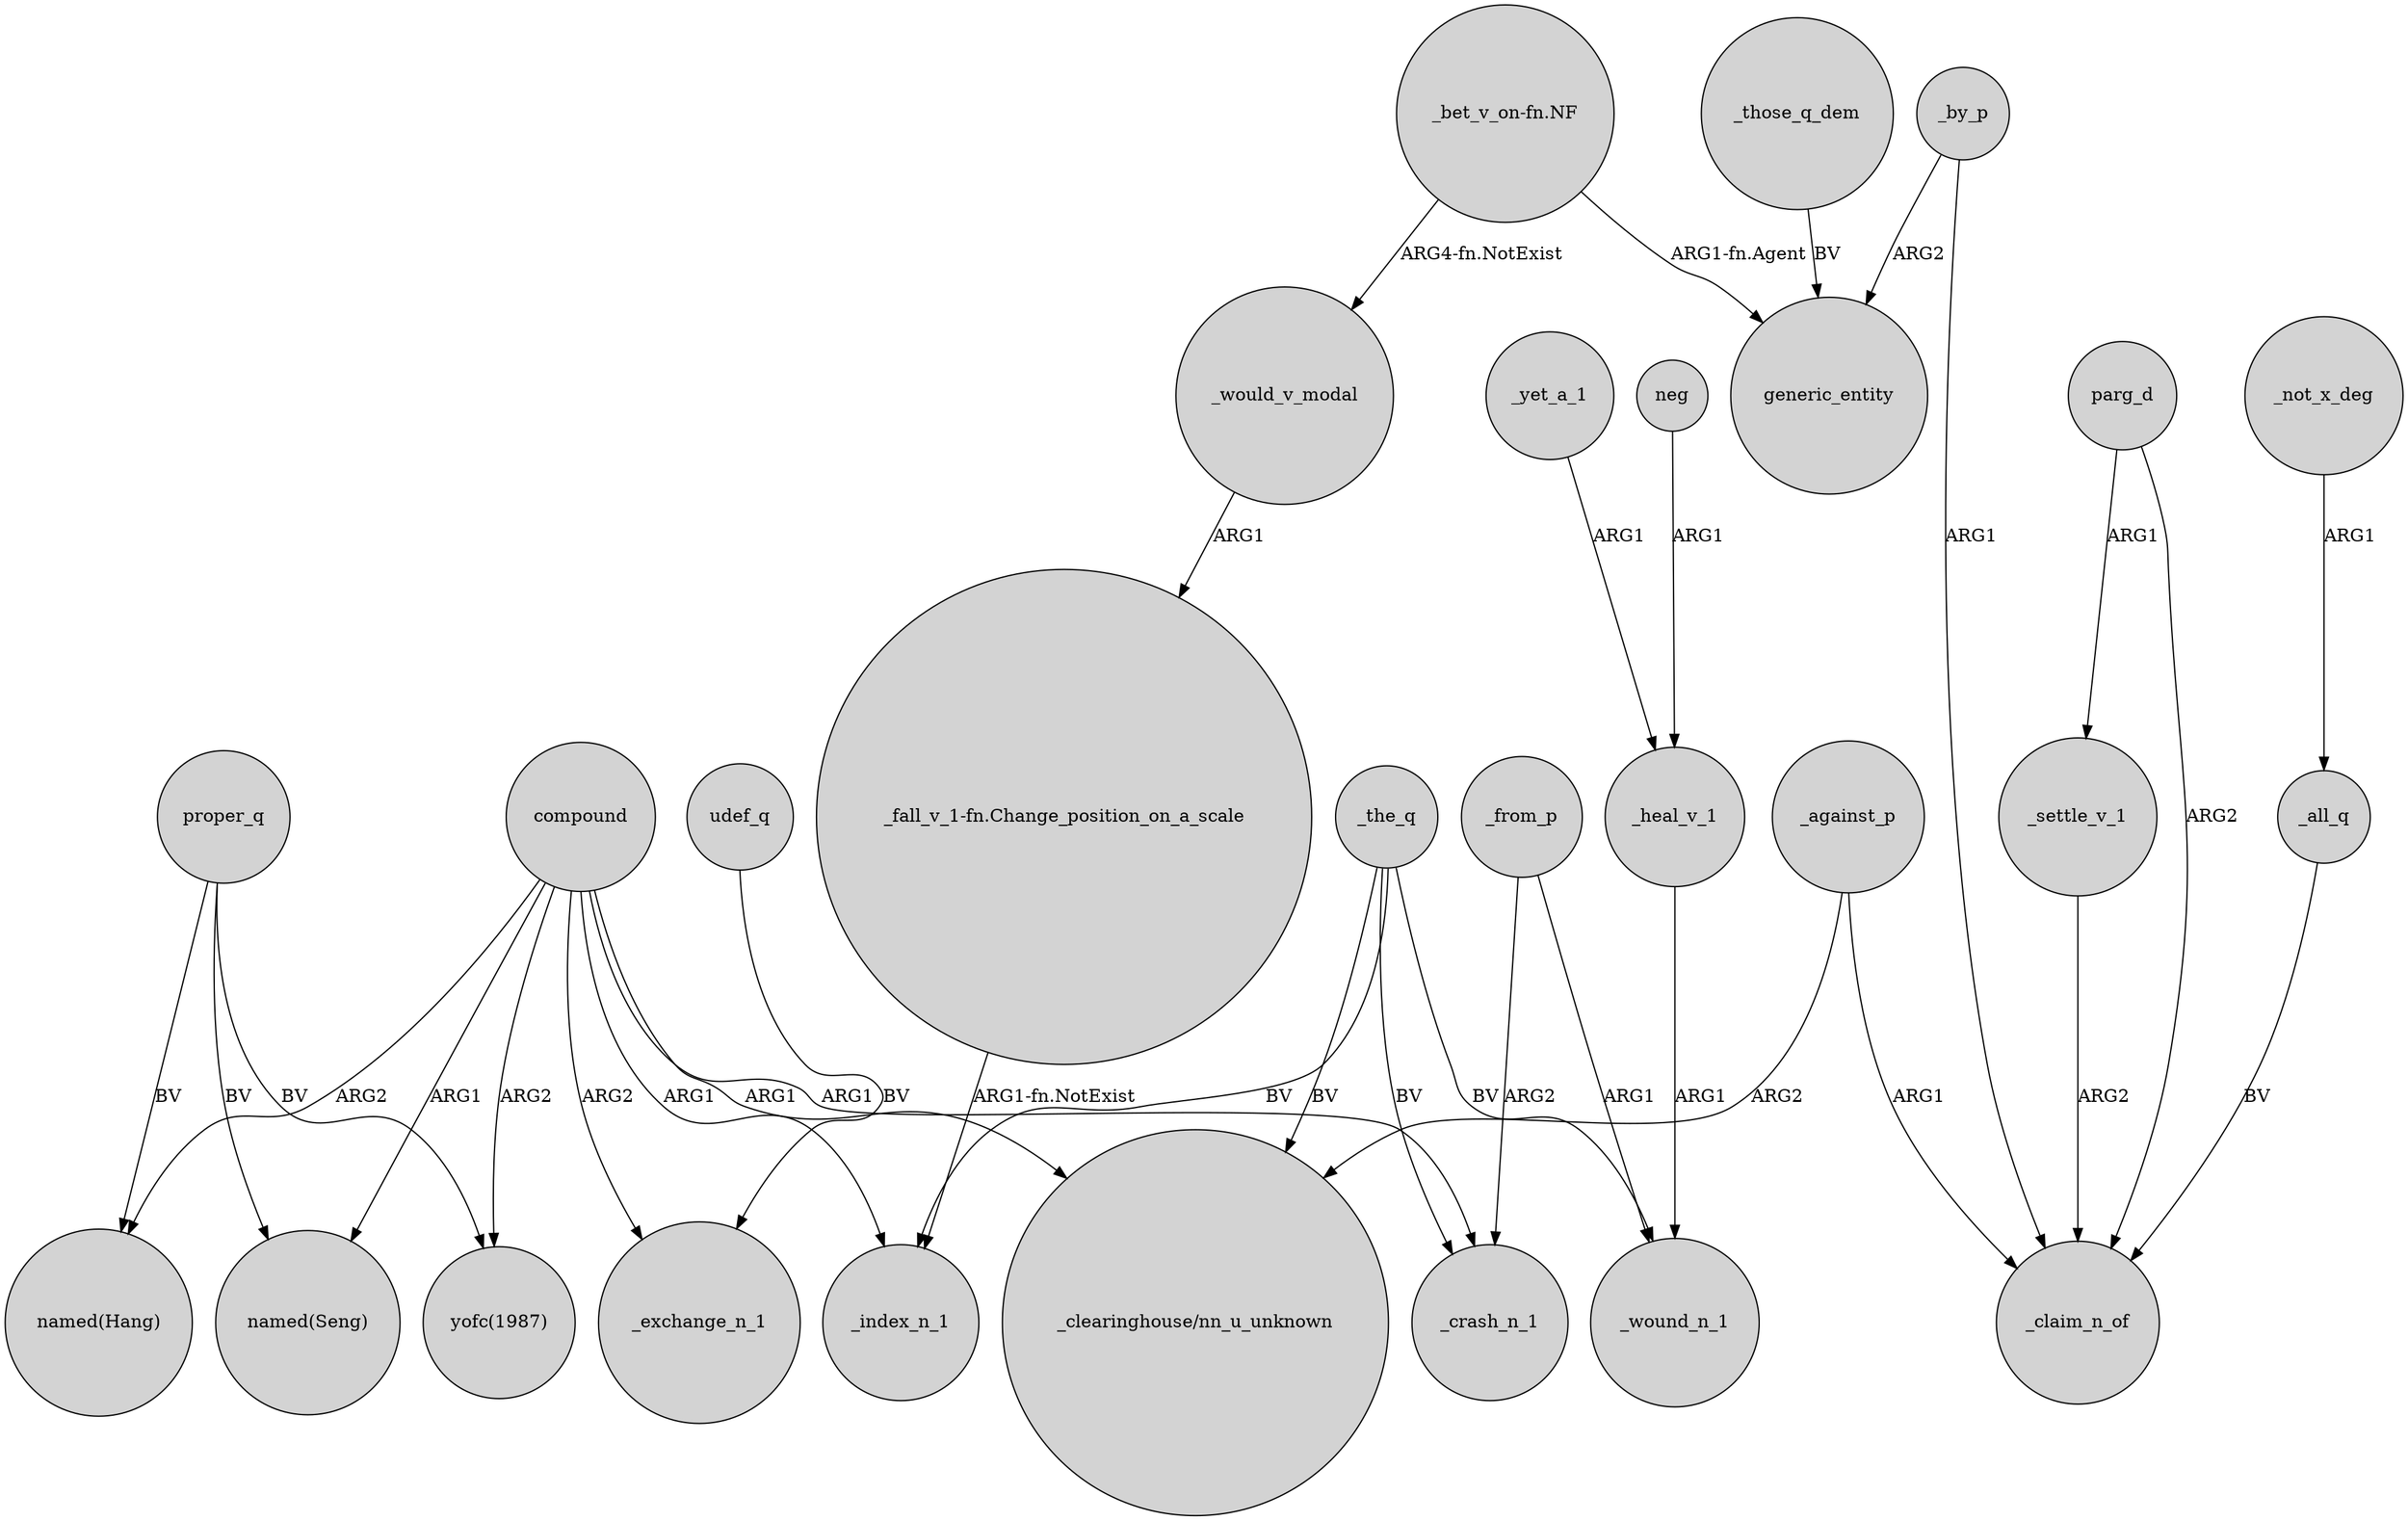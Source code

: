 digraph {
	node [shape=circle style=filled]
	compound -> "named(Hang)" [label=ARG2]
	proper_q -> "named(Seng)" [label=BV]
	_heal_v_1 -> _wound_n_1 [label=ARG1]
	_by_p -> generic_entity [label=ARG2]
	parg_d -> _settle_v_1 [label=ARG1]
	compound -> _crash_n_1 [label=ARG1]
	_the_q -> _wound_n_1 [label=BV]
	_all_q -> _claim_n_of [label=BV]
	_the_q -> "_clearinghouse/nn_u_unknown" [label=BV]
	compound -> _exchange_n_1 [label=ARG2]
	_not_x_deg -> _all_q [label=ARG1]
	_against_p -> _claim_n_of [label=ARG1]
	"_bet_v_on-fn.NF" -> generic_entity [label="ARG1-fn.Agent"]
	_against_p -> "_clearinghouse/nn_u_unknown" [label=ARG2]
	neg -> _heal_v_1 [label=ARG1]
	"_bet_v_on-fn.NF" -> _would_v_modal [label="ARG4-fn.NotExist"]
	_by_p -> _claim_n_of [label=ARG1]
	_from_p -> _crash_n_1 [label=ARG2]
	_settle_v_1 -> _claim_n_of [label=ARG2]
	compound -> "yofc(1987)" [label=ARG2]
	"_fall_v_1-fn.Change_position_on_a_scale" -> _index_n_1 [label="ARG1-fn.NotExist"]
	proper_q -> "yofc(1987)" [label=BV]
	_yet_a_1 -> _heal_v_1 [label=ARG1]
	_the_q -> _index_n_1 [label=BV]
	parg_d -> _claim_n_of [label=ARG2]
	proper_q -> "named(Hang)" [label=BV]
	udef_q -> _exchange_n_1 [label=BV]
	compound -> "named(Seng)" [label=ARG1]
	_would_v_modal -> "_fall_v_1-fn.Change_position_on_a_scale" [label=ARG1]
	_the_q -> _crash_n_1 [label=BV]
	_those_q_dem -> generic_entity [label=BV]
	compound -> _index_n_1 [label=ARG1]
	_from_p -> _wound_n_1 [label=ARG1]
	compound -> "_clearinghouse/nn_u_unknown" [label=ARG1]
}
